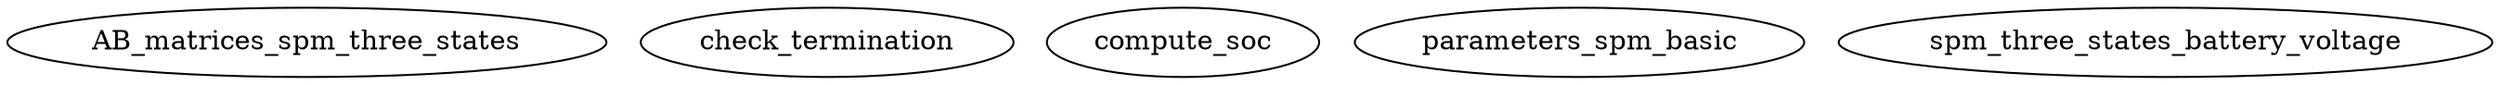 /* Created by mdot for Matlab */
digraph m2html {

  AB_matrices_spm_three_states [URL="AB_matrices_spm_three_states.html"];
  check_termination [URL="check_termination.html"];
  compute_soc [URL="compute_soc.html"];
  parameters_spm_basic [URL="parameters_spm_basic.html"];
  spm_three_states_battery_voltage [URL="spm_three_states_battery_voltage.html"];
}